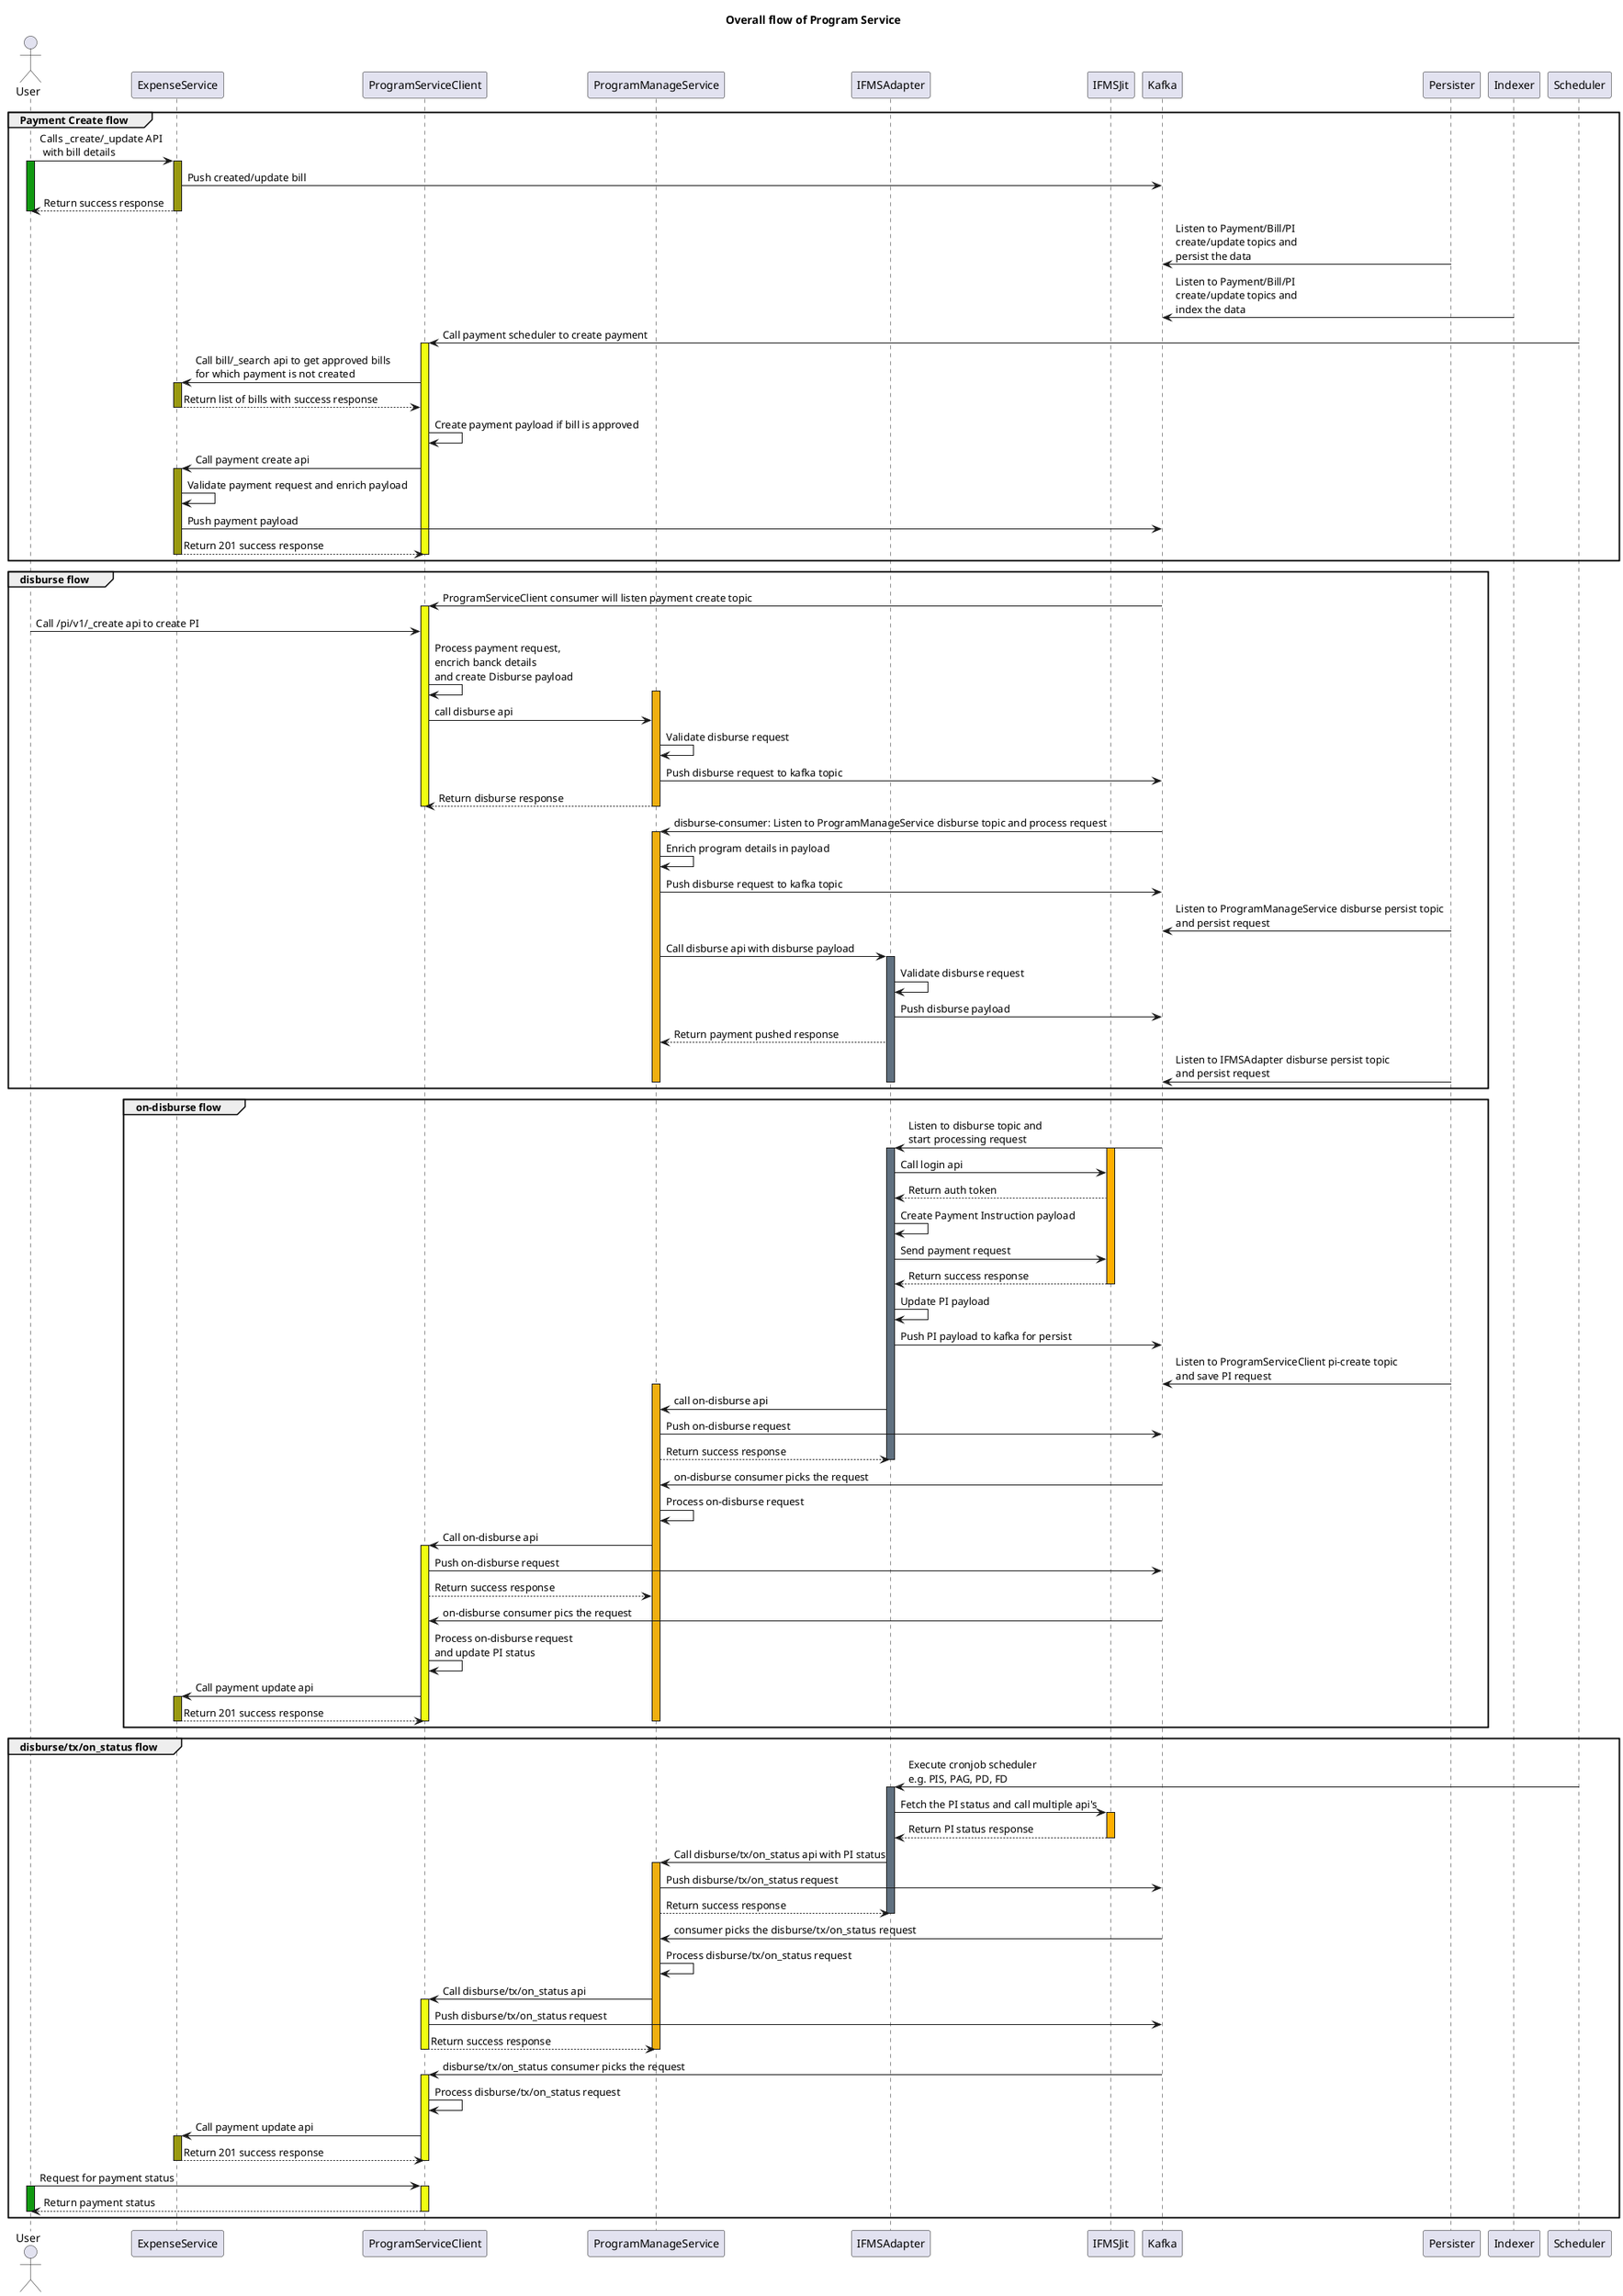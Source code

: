 @startuml
title Overall flow of Program Service
actor User as User order 0
participant ExpenseService as ExpenseService order 1
participant ProgramServiceClient as ProgramServiceClient order 2
participant ProgramManageService as ProgramManageService order 3
participant IFMSAdapter as IFMSAdapter order 4
participant IFMSJit as IFMSJit order 5
participant Kafka as Kafka order 6
participant Persister as Persister order 7
participant Indexer as Indexer order 7
participant Scheduler as Scheduler order 8

group Payment Create flow
User -> ExpenseService: Calls _create/_update API \n with bill details
activate User #119911
activate ExpenseService #999911
ExpenseService -> Kafka: Push created/update bill
User <-- ExpenseService: Return success response
deactivate ExpenseService #999911
deactivate User #119911
Kafka <- Persister: Listen to Payment/Bill/PI \ncreate/update topics and \npersist the data
Kafka <- Indexer: Listen to Payment/Bill/PI \ncreate/update topics and \nindex the data

Scheduler -> ProgramServiceClient: Call payment scheduler to create payment
activate ProgramServiceClient #F0FF11
ExpenseService <- ProgramServiceClient: Call bill/_search api to get approved bills \nfor which payment is not created
activate ExpenseService #999911
ExpenseService --> ProgramServiceClient: Return list of bills with success response
deactivate ExpenseService #999911
ProgramServiceClient -> ProgramServiceClient: Create payment payload if bill is approved
ExpenseService <- ProgramServiceClient: Call payment create api
activate ExpenseService #999911
ExpenseService -> ExpenseService: Validate payment request and enrich payload
ExpenseService -> Kafka: Push payment payload
ExpenseService --> ProgramServiceClient: Return 201 success response
deactivate ExpenseService #999911
deactivate ProgramServiceClient #F0FF11
end

group disburse flow
ProgramServiceClient <- Kafka: ProgramServiceClient consumer will listen payment create topic
activate ProgramServiceClient #F0FF11
User -> ProgramServiceClient: Call /pi/v1/_create api to create PI
ProgramServiceClient -> ProgramServiceClient: Process payment request,\nencrich banck details \nand create Disburse payload

activate ProgramManageService #F0AF11
ProgramServiceClient -> ProgramManageService: call disburse api
ProgramManageService -> ProgramManageService: Validate disburse request
ProgramManageService -> Kafka: Push disburse request to kafka topic
ProgramServiceClient <-- ProgramManageService: Return disburse response
deactivate ProgramServiceClient #F0FF11
deactivate ProgramManageService #F0AF11


ProgramManageService <- Kafka: disburse-consumer: Listen to ProgramManageService disburse topic and process request
activate ProgramManageService #F0AF11
ProgramManageService -> ProgramManageService: Enrich program details in payload
ProgramManageService -> Kafka: Push disburse request to kafka topic
Kafka <- Persister: Listen to ProgramManageService disburse persist topic \nand persist request
ProgramManageService -> IFMSAdapter: Call disburse api with disburse payload
activate IFMSAdapter #607080
IFMSAdapter -> IFMSAdapter: Validate disburse request
IFMSAdapter -> Kafka: Push disburse payload
ProgramManageService <-- IFMSAdapter: Return payment pushed response
Kafka <- Persister: Listen to IFMSAdapter disburse persist topic \nand persist request
deactivate IFMSAdapter #607080
deactivate ProgramManageService #F0AF11
end


group on-disburse flow

IFMSAdapter <- Kafka: Listen to disburse topic and \nstart processing request
activate IFMSAdapter #607080
activate IFMSJit #FFAF00
IFMSAdapter -> IFMSJit: Call login api
IFMSAdapter <-- IFMSJit: Return auth token
IFMSAdapter -> IFMSAdapter: Create Payment Instruction payload
IFMSAdapter -> IFMSJit: Send payment request
IFMSAdapter <-- IFMSJit: Return success response
deactivate IFMSJit #FFAF00
IFMSAdapter -> IFMSAdapter: Update PI payload
IFMSAdapter -> Kafka: Push PI payload to kafka for persist
Kafka <- Persister: Listen to ProgramServiceClient pi-create topic \nand save PI request
activate ProgramManageService #F0AF11
ProgramManageService <- IFMSAdapter: call on-disburse api
ProgramManageService -> Kafka: Push on-disburse request
ProgramManageService --> IFMSAdapter: Return success response

deactivate IFMSAdapter #607080
ProgramManageService <- Kafka: on-disburse consumer picks the request
ProgramManageService -> ProgramManageService: Process on-disburse request

ProgramServiceClient <- ProgramManageService: Call on-disburse api
activate ProgramServiceClient #F0FF11
ProgramServiceClient -> Kafka: Push on-disburse request
ProgramServiceClient --> ProgramManageService: Return success response
ProgramServiceClient <- Kafka: on-disburse consumer pics the request
ProgramServiceClient -> ProgramServiceClient: Process on-disburse request \nand update PI status
ExpenseService <- ProgramServiceClient: Call payment update api
activate ExpenseService #999911
ExpenseService --> ProgramServiceClient: Return 201 success response
deactivate ExpenseService #999911
deactivate ProgramServiceClient #F0FF11
deactivate ProgramManageService #F0AF11
end


group disburse/tx/on_status flow
Scheduler -> IFMSAdapter: Execute cronjob scheduler \ne.g. PIS, PAG, PD, FD
activate IFMSAdapter #607080
IFMSAdapter -> IFMSJit: Fetch the PI status and call multiple api's
activate IFMSJit #FFAF00
IFMSAdapter <-- IFMSJit: Return PI status response
deactivate IFMSJit #FFAF00
ProgramManageService <- IFMSAdapter: Call disburse/tx/on_status api with PI status
activate ProgramManageService #F0AF11
ProgramManageService -> Kafka: Push disburse/tx/on_status request
ProgramManageService --> IFMSAdapter: Return success response
deactivate IFMSAdapter #607080
ProgramManageService <- Kafka: consumer picks the disburse/tx/on_status request
ProgramManageService -> ProgramManageService: Process disburse/tx/on_status request
ProgramServiceClient <- ProgramManageService: Call disburse/tx/on_status api
activate ProgramServiceClient #F0FF11
ProgramServiceClient -> Kafka: Push disburse/tx/on_status request
ProgramServiceClient --> ProgramManageService: Return success response
deactivate ProgramServiceClient #F0FF11
deactivate ProgramManageService #F0AF11

ProgramServiceClient <- Kafka: disburse/tx/on_status consumer picks the request
activate ProgramServiceClient #F0FF11
ProgramServiceClient -> ProgramServiceClient: Process disburse/tx/on_status request
ExpenseService <- ProgramServiceClient: Call payment update api
activate ExpenseService #999911
ExpenseService --> ProgramServiceClient: Return 201 success response
deactivate ExpenseService #999911
deactivate ProgramServiceClient #F0FF11

User -> ProgramServiceClient: Request for payment status
activate User #119911
activate ProgramServiceClient #F0FF11
User <-- ProgramServiceClient: Return payment status
deactivate ProgramServiceClient #F0FF11
deactivate User #119911
end

@enduml
